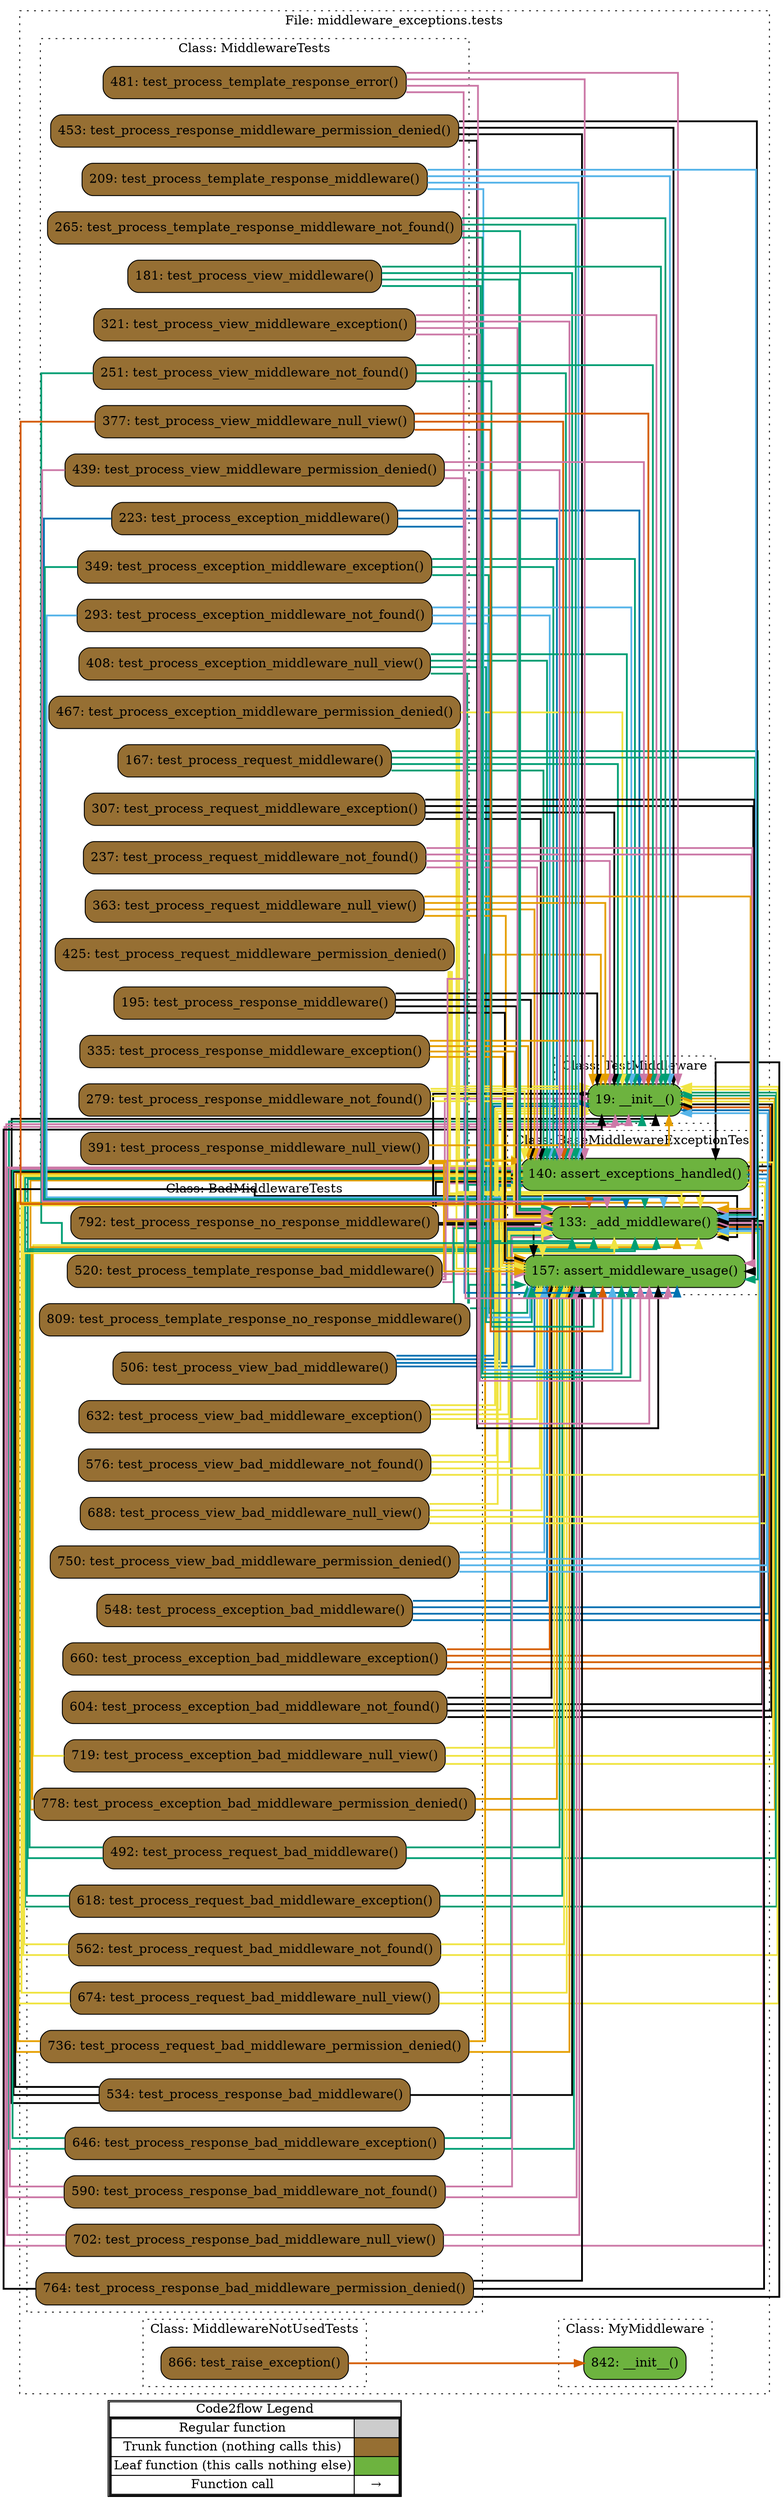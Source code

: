 digraph G {
concentrate=true;
splines="ortho";
rankdir="LR";
subgraph legend{
    rank = min;
    label = "legend";
    Legend [shape=none, margin=0, label = <
        <table cellspacing="0" cellpadding="0" border="1"><tr><td>Code2flow Legend</td></tr><tr><td>
        <table cellspacing="0">
        <tr><td>Regular function</td><td width="50px" bgcolor='#cccccc'></td></tr>
        <tr><td>Trunk function (nothing calls this)</td><td bgcolor='#966F33'></td></tr>
        <tr><td>Leaf function (this calls nothing else)</td><td bgcolor='#6db33f'></td></tr>
        <tr><td>Function call</td><td><font color='black'>&#8594;</font></td></tr>
        </table></td></tr></table>
        >];
}node_a1a4adbd [label="548: test_process_exception_bad_middleware()" name="middleware_exceptions.tests::BadMiddlewareTests.test_process_exception_bad_middleware" shape="rect" style="rounded,filled" fillcolor="#966F33" ];
node_92045596 [label="660: test_process_exception_bad_middleware_exception()" name="middleware_exceptions.tests::BadMiddlewareTests.test_process_exception_bad_middleware_exception" shape="rect" style="rounded,filled" fillcolor="#966F33" ];
node_4102c5c0 [label="604: test_process_exception_bad_middleware_not_found()" name="middleware_exceptions.tests::BadMiddlewareTests.test_process_exception_bad_middleware_not_found" shape="rect" style="rounded,filled" fillcolor="#966F33" ];
node_a0e74aec [label="719: test_process_exception_bad_middleware_null_view()" name="middleware_exceptions.tests::BadMiddlewareTests.test_process_exception_bad_middleware_null_view" shape="rect" style="rounded,filled" fillcolor="#966F33" ];
node_9c10b5d9 [label="778: test_process_exception_bad_middleware_permission_denied()" name="middleware_exceptions.tests::BadMiddlewareTests.test_process_exception_bad_middleware_permission_denied" shape="rect" style="rounded,filled" fillcolor="#966F33" ];
node_38003a8b [label="492: test_process_request_bad_middleware()" name="middleware_exceptions.tests::BadMiddlewareTests.test_process_request_bad_middleware" shape="rect" style="rounded,filled" fillcolor="#966F33" ];
node_abecf883 [label="618: test_process_request_bad_middleware_exception()" name="middleware_exceptions.tests::BadMiddlewareTests.test_process_request_bad_middleware_exception" shape="rect" style="rounded,filled" fillcolor="#966F33" ];
node_b039e324 [label="562: test_process_request_bad_middleware_not_found()" name="middleware_exceptions.tests::BadMiddlewareTests.test_process_request_bad_middleware_not_found" shape="rect" style="rounded,filled" fillcolor="#966F33" ];
node_eea18a6c [label="674: test_process_request_bad_middleware_null_view()" name="middleware_exceptions.tests::BadMiddlewareTests.test_process_request_bad_middleware_null_view" shape="rect" style="rounded,filled" fillcolor="#966F33" ];
node_2c0564c9 [label="736: test_process_request_bad_middleware_permission_denied()" name="middleware_exceptions.tests::BadMiddlewareTests.test_process_request_bad_middleware_permission_denied" shape="rect" style="rounded,filled" fillcolor="#966F33" ];
node_95fce6c0 [label="534: test_process_response_bad_middleware()" name="middleware_exceptions.tests::BadMiddlewareTests.test_process_response_bad_middleware" shape="rect" style="rounded,filled" fillcolor="#966F33" ];
node_7df560b3 [label="646: test_process_response_bad_middleware_exception()" name="middleware_exceptions.tests::BadMiddlewareTests.test_process_response_bad_middleware_exception" shape="rect" style="rounded,filled" fillcolor="#966F33" ];
node_b8b5d4e7 [label="590: test_process_response_bad_middleware_not_found()" name="middleware_exceptions.tests::BadMiddlewareTests.test_process_response_bad_middleware_not_found" shape="rect" style="rounded,filled" fillcolor="#966F33" ];
node_1c6b90e7 [label="702: test_process_response_bad_middleware_null_view()" name="middleware_exceptions.tests::BadMiddlewareTests.test_process_response_bad_middleware_null_view" shape="rect" style="rounded,filled" fillcolor="#966F33" ];
node_07f5e930 [label="764: test_process_response_bad_middleware_permission_denied()" name="middleware_exceptions.tests::BadMiddlewareTests.test_process_response_bad_middleware_permission_denied" shape="rect" style="rounded,filled" fillcolor="#966F33" ];
node_7a080e78 [label="792: test_process_response_no_response_middleware()" name="middleware_exceptions.tests::BadMiddlewareTests.test_process_response_no_response_middleware" shape="rect" style="rounded,filled" fillcolor="#966F33" ];
node_668b87ff [label="520: test_process_template_response_bad_middleware()" name="middleware_exceptions.tests::BadMiddlewareTests.test_process_template_response_bad_middleware" shape="rect" style="rounded,filled" fillcolor="#966F33" ];
node_8d61ffa3 [label="809: test_process_template_response_no_response_middleware()" name="middleware_exceptions.tests::BadMiddlewareTests.test_process_template_response_no_response_middleware" shape="rect" style="rounded,filled" fillcolor="#966F33" ];
node_44ce367d [label="506: test_process_view_bad_middleware()" name="middleware_exceptions.tests::BadMiddlewareTests.test_process_view_bad_middleware" shape="rect" style="rounded,filled" fillcolor="#966F33" ];
node_f8c9ba04 [label="632: test_process_view_bad_middleware_exception()" name="middleware_exceptions.tests::BadMiddlewareTests.test_process_view_bad_middleware_exception" shape="rect" style="rounded,filled" fillcolor="#966F33" ];
node_71a3476c [label="576: test_process_view_bad_middleware_not_found()" name="middleware_exceptions.tests::BadMiddlewareTests.test_process_view_bad_middleware_not_found" shape="rect" style="rounded,filled" fillcolor="#966F33" ];
node_9e7cbeb4 [label="688: test_process_view_bad_middleware_null_view()" name="middleware_exceptions.tests::BadMiddlewareTests.test_process_view_bad_middleware_null_view" shape="rect" style="rounded,filled" fillcolor="#966F33" ];
node_d981b0a2 [label="750: test_process_view_bad_middleware_permission_denied()" name="middleware_exceptions.tests::BadMiddlewareTests.test_process_view_bad_middleware_permission_denied" shape="rect" style="rounded,filled" fillcolor="#966F33" ];
node_3ff792a6 [label="133: _add_middleware()" name="middleware_exceptions.tests::BaseMiddlewareExceptionTest._add_middleware" shape="rect" style="rounded,filled" fillcolor="#6db33f" ];
node_ff1820e3 [label="140: assert_exceptions_handled()" name="middleware_exceptions.tests::BaseMiddlewareExceptionTest.assert_exceptions_handled" shape="rect" style="rounded,filled" fillcolor="#6db33f" ];
node_ec3d7e6e [label="157: assert_middleware_usage()" name="middleware_exceptions.tests::BaseMiddlewareExceptionTest.assert_middleware_usage" shape="rect" style="rounded,filled" fillcolor="#6db33f" ];
node_0e6f78c6 [label="866: test_raise_exception()" name="middleware_exceptions.tests::MiddlewareNotUsedTests.test_raise_exception" shape="rect" style="rounded,filled" fillcolor="#966F33" ];
node_dbf10e55 [label="223: test_process_exception_middleware()" name="middleware_exceptions.tests::MiddlewareTests.test_process_exception_middleware" shape="rect" style="rounded,filled" fillcolor="#966F33" ];
node_970382e3 [label="349: test_process_exception_middleware_exception()" name="middleware_exceptions.tests::MiddlewareTests.test_process_exception_middleware_exception" shape="rect" style="rounded,filled" fillcolor="#966F33" ];
node_763c4912 [label="293: test_process_exception_middleware_not_found()" name="middleware_exceptions.tests::MiddlewareTests.test_process_exception_middleware_not_found" shape="rect" style="rounded,filled" fillcolor="#966F33" ];
node_9b7d324b [label="408: test_process_exception_middleware_null_view()" name="middleware_exceptions.tests::MiddlewareTests.test_process_exception_middleware_null_view" shape="rect" style="rounded,filled" fillcolor="#966F33" ];
node_dc16846c [label="467: test_process_exception_middleware_permission_denied()" name="middleware_exceptions.tests::MiddlewareTests.test_process_exception_middleware_permission_denied" shape="rect" style="rounded,filled" fillcolor="#966F33" ];
node_d23210cb [label="167: test_process_request_middleware()" name="middleware_exceptions.tests::MiddlewareTests.test_process_request_middleware" shape="rect" style="rounded,filled" fillcolor="#966F33" ];
node_90bc9598 [label="307: test_process_request_middleware_exception()" name="middleware_exceptions.tests::MiddlewareTests.test_process_request_middleware_exception" shape="rect" style="rounded,filled" fillcolor="#966F33" ];
node_c4c19417 [label="237: test_process_request_middleware_not_found()" name="middleware_exceptions.tests::MiddlewareTests.test_process_request_middleware_not_found" shape="rect" style="rounded,filled" fillcolor="#966F33" ];
node_cc6923e9 [label="363: test_process_request_middleware_null_view()" name="middleware_exceptions.tests::MiddlewareTests.test_process_request_middleware_null_view" shape="rect" style="rounded,filled" fillcolor="#966F33" ];
node_c55c397c [label="425: test_process_request_middleware_permission_denied()" name="middleware_exceptions.tests::MiddlewareTests.test_process_request_middleware_permission_denied" shape="rect" style="rounded,filled" fillcolor="#966F33" ];
node_455d2c70 [label="195: test_process_response_middleware()" name="middleware_exceptions.tests::MiddlewareTests.test_process_response_middleware" shape="rect" style="rounded,filled" fillcolor="#966F33" ];
node_6f09d9b9 [label="335: test_process_response_middleware_exception()" name="middleware_exceptions.tests::MiddlewareTests.test_process_response_middleware_exception" shape="rect" style="rounded,filled" fillcolor="#966F33" ];
node_731dff1c [label="279: test_process_response_middleware_not_found()" name="middleware_exceptions.tests::MiddlewareTests.test_process_response_middleware_not_found" shape="rect" style="rounded,filled" fillcolor="#966F33" ];
node_d5752a99 [label="391: test_process_response_middleware_null_view()" name="middleware_exceptions.tests::MiddlewareTests.test_process_response_middleware_null_view" shape="rect" style="rounded,filled" fillcolor="#966F33" ];
node_38145100 [label="453: test_process_response_middleware_permission_denied()" name="middleware_exceptions.tests::MiddlewareTests.test_process_response_middleware_permission_denied" shape="rect" style="rounded,filled" fillcolor="#966F33" ];
node_95af6e5f [label="481: test_process_template_response_error()" name="middleware_exceptions.tests::MiddlewareTests.test_process_template_response_error" shape="rect" style="rounded,filled" fillcolor="#966F33" ];
node_c323cafa [label="209: test_process_template_response_middleware()" name="middleware_exceptions.tests::MiddlewareTests.test_process_template_response_middleware" shape="rect" style="rounded,filled" fillcolor="#966F33" ];
node_5816cfc3 [label="265: test_process_template_response_middleware_not_found()" name="middleware_exceptions.tests::MiddlewareTests.test_process_template_response_middleware_not_found" shape="rect" style="rounded,filled" fillcolor="#966F33" ];
node_fc9e0f53 [label="181: test_process_view_middleware()" name="middleware_exceptions.tests::MiddlewareTests.test_process_view_middleware" shape="rect" style="rounded,filled" fillcolor="#966F33" ];
node_22186e9f [label="321: test_process_view_middleware_exception()" name="middleware_exceptions.tests::MiddlewareTests.test_process_view_middleware_exception" shape="rect" style="rounded,filled" fillcolor="#966F33" ];
node_58fbf73b [label="251: test_process_view_middleware_not_found()" name="middleware_exceptions.tests::MiddlewareTests.test_process_view_middleware_not_found" shape="rect" style="rounded,filled" fillcolor="#966F33" ];
node_bb06f06e [label="377: test_process_view_middleware_null_view()" name="middleware_exceptions.tests::MiddlewareTests.test_process_view_middleware_null_view" shape="rect" style="rounded,filled" fillcolor="#966F33" ];
node_d10e8db7 [label="439: test_process_view_middleware_permission_denied()" name="middleware_exceptions.tests::MiddlewareTests.test_process_view_middleware_permission_denied" shape="rect" style="rounded,filled" fillcolor="#966F33" ];
node_63b37b86 [label="842: __init__()" name="middleware_exceptions.tests::MyMiddleware.__init__" shape="rect" style="rounded,filled" fillcolor="#6db33f" ];
node_303cf1c8 [label="19: __init__()" name="middleware_exceptions.tests::TestMiddleware.__init__" shape="rect" style="rounded,filled" fillcolor="#6db33f" ];
node_a1a4adbd -> node_3ff792a6 [color="#0072B2" penwidth="2"];
node_a1a4adbd -> node_3ff792a6 [color="#0072B2" penwidth="2"];
node_a1a4adbd -> node_3ff792a6 [color="#0072B2" penwidth="2"];
node_a1a4adbd -> node_ff1820e3 [color="#0072B2" penwidth="2"];
node_a1a4adbd -> node_ec3d7e6e [color="#0072B2" penwidth="2"];
node_a1a4adbd -> node_ec3d7e6e [color="#0072B2" penwidth="2"];
node_a1a4adbd -> node_ec3d7e6e [color="#0072B2" penwidth="2"];
node_a1a4adbd -> node_303cf1c8 [color="#0072B2" penwidth="2"];
node_a1a4adbd -> node_303cf1c8 [color="#0072B2" penwidth="2"];
node_92045596 -> node_3ff792a6 [color="#D55E00" penwidth="2"];
node_92045596 -> node_3ff792a6 [color="#D55E00" penwidth="2"];
node_92045596 -> node_3ff792a6 [color="#D55E00" penwidth="2"];
node_92045596 -> node_ff1820e3 [color="#D55E00" penwidth="2"];
node_92045596 -> node_ec3d7e6e [color="#D55E00" penwidth="2"];
node_92045596 -> node_ec3d7e6e [color="#D55E00" penwidth="2"];
node_92045596 -> node_ec3d7e6e [color="#D55E00" penwidth="2"];
node_92045596 -> node_303cf1c8 [color="#D55E00" penwidth="2"];
node_92045596 -> node_303cf1c8 [color="#D55E00" penwidth="2"];
node_4102c5c0 -> node_3ff792a6 [color="#000000" penwidth="2"];
node_4102c5c0 -> node_3ff792a6 [color="#000000" penwidth="2"];
node_4102c5c0 -> node_3ff792a6 [color="#000000" penwidth="2"];
node_4102c5c0 -> node_ff1820e3 [color="#000000" penwidth="2"];
node_4102c5c0 -> node_ec3d7e6e [color="#000000" penwidth="2"];
node_4102c5c0 -> node_ec3d7e6e [color="#000000" penwidth="2"];
node_4102c5c0 -> node_ec3d7e6e [color="#000000" penwidth="2"];
node_4102c5c0 -> node_303cf1c8 [color="#000000" penwidth="2"];
node_4102c5c0 -> node_303cf1c8 [color="#000000" penwidth="2"];
node_a0e74aec -> node_3ff792a6 [color="#F0E442" penwidth="2"];
node_a0e74aec -> node_3ff792a6 [color="#F0E442" penwidth="2"];
node_a0e74aec -> node_3ff792a6 [color="#F0E442" penwidth="2"];
node_a0e74aec -> node_ff1820e3 [color="#F0E442" penwidth="2"];
node_a0e74aec -> node_ec3d7e6e [color="#F0E442" penwidth="2"];
node_a0e74aec -> node_ec3d7e6e [color="#F0E442" penwidth="2"];
node_a0e74aec -> node_ec3d7e6e [color="#F0E442" penwidth="2"];
node_a0e74aec -> node_303cf1c8 [color="#F0E442" penwidth="2"];
node_a0e74aec -> node_303cf1c8 [color="#F0E442" penwidth="2"];
node_9c10b5d9 -> node_3ff792a6 [color="#E69F00" penwidth="2"];
node_9c10b5d9 -> node_3ff792a6 [color="#E69F00" penwidth="2"];
node_9c10b5d9 -> node_3ff792a6 [color="#E69F00" penwidth="2"];
node_9c10b5d9 -> node_ff1820e3 [color="#E69F00" penwidth="2"];
node_9c10b5d9 -> node_ec3d7e6e [color="#E69F00" penwidth="2"];
node_9c10b5d9 -> node_ec3d7e6e [color="#E69F00" penwidth="2"];
node_9c10b5d9 -> node_ec3d7e6e [color="#E69F00" penwidth="2"];
node_9c10b5d9 -> node_303cf1c8 [color="#E69F00" penwidth="2"];
node_9c10b5d9 -> node_303cf1c8 [color="#E69F00" penwidth="2"];
node_38003a8b -> node_3ff792a6 [color="#009E73" penwidth="2"];
node_38003a8b -> node_3ff792a6 [color="#009E73" penwidth="2"];
node_38003a8b -> node_3ff792a6 [color="#009E73" penwidth="2"];
node_38003a8b -> node_ff1820e3 [color="#009E73" penwidth="2"];
node_38003a8b -> node_ec3d7e6e [color="#009E73" penwidth="2"];
node_38003a8b -> node_ec3d7e6e [color="#009E73" penwidth="2"];
node_38003a8b -> node_ec3d7e6e [color="#009E73" penwidth="2"];
node_38003a8b -> node_303cf1c8 [color="#009E73" penwidth="2"];
node_38003a8b -> node_303cf1c8 [color="#009E73" penwidth="2"];
node_abecf883 -> node_3ff792a6 [color="#009E73" penwidth="2"];
node_abecf883 -> node_3ff792a6 [color="#009E73" penwidth="2"];
node_abecf883 -> node_3ff792a6 [color="#009E73" penwidth="2"];
node_abecf883 -> node_ff1820e3 [color="#009E73" penwidth="2"];
node_abecf883 -> node_ec3d7e6e [color="#009E73" penwidth="2"];
node_abecf883 -> node_ec3d7e6e [color="#009E73" penwidth="2"];
node_abecf883 -> node_ec3d7e6e [color="#009E73" penwidth="2"];
node_abecf883 -> node_303cf1c8 [color="#009E73" penwidth="2"];
node_abecf883 -> node_303cf1c8 [color="#009E73" penwidth="2"];
node_b039e324 -> node_3ff792a6 [color="#F0E442" penwidth="2"];
node_b039e324 -> node_3ff792a6 [color="#F0E442" penwidth="2"];
node_b039e324 -> node_3ff792a6 [color="#F0E442" penwidth="2"];
node_b039e324 -> node_ff1820e3 [color="#F0E442" penwidth="2"];
node_b039e324 -> node_ec3d7e6e [color="#F0E442" penwidth="2"];
node_b039e324 -> node_ec3d7e6e [color="#F0E442" penwidth="2"];
node_b039e324 -> node_ec3d7e6e [color="#F0E442" penwidth="2"];
node_b039e324 -> node_303cf1c8 [color="#F0E442" penwidth="2"];
node_b039e324 -> node_303cf1c8 [color="#F0E442" penwidth="2"];
node_eea18a6c -> node_3ff792a6 [color="#F0E442" penwidth="2"];
node_eea18a6c -> node_3ff792a6 [color="#F0E442" penwidth="2"];
node_eea18a6c -> node_3ff792a6 [color="#F0E442" penwidth="2"];
node_eea18a6c -> node_ff1820e3 [color="#F0E442" penwidth="2"];
node_eea18a6c -> node_ec3d7e6e [color="#F0E442" penwidth="2"];
node_eea18a6c -> node_ec3d7e6e [color="#F0E442" penwidth="2"];
node_eea18a6c -> node_ec3d7e6e [color="#F0E442" penwidth="2"];
node_eea18a6c -> node_303cf1c8 [color="#F0E442" penwidth="2"];
node_eea18a6c -> node_303cf1c8 [color="#F0E442" penwidth="2"];
node_2c0564c9 -> node_3ff792a6 [color="#E69F00" penwidth="2"];
node_2c0564c9 -> node_3ff792a6 [color="#E69F00" penwidth="2"];
node_2c0564c9 -> node_3ff792a6 [color="#E69F00" penwidth="2"];
node_2c0564c9 -> node_ff1820e3 [color="#E69F00" penwidth="2"];
node_2c0564c9 -> node_ec3d7e6e [color="#E69F00" penwidth="2"];
node_2c0564c9 -> node_ec3d7e6e [color="#E69F00" penwidth="2"];
node_2c0564c9 -> node_ec3d7e6e [color="#E69F00" penwidth="2"];
node_2c0564c9 -> node_303cf1c8 [color="#E69F00" penwidth="2"];
node_2c0564c9 -> node_303cf1c8 [color="#E69F00" penwidth="2"];
node_95fce6c0 -> node_3ff792a6 [color="#000000" penwidth="2"];
node_95fce6c0 -> node_3ff792a6 [color="#000000" penwidth="2"];
node_95fce6c0 -> node_3ff792a6 [color="#000000" penwidth="2"];
node_95fce6c0 -> node_ff1820e3 [color="#000000" penwidth="2"];
node_95fce6c0 -> node_ec3d7e6e [color="#000000" penwidth="2"];
node_95fce6c0 -> node_ec3d7e6e [color="#000000" penwidth="2"];
node_95fce6c0 -> node_ec3d7e6e [color="#000000" penwidth="2"];
node_95fce6c0 -> node_303cf1c8 [color="#000000" penwidth="2"];
node_95fce6c0 -> node_303cf1c8 [color="#000000" penwidth="2"];
node_7df560b3 -> node_3ff792a6 [color="#009E73" penwidth="2"];
node_7df560b3 -> node_3ff792a6 [color="#009E73" penwidth="2"];
node_7df560b3 -> node_3ff792a6 [color="#009E73" penwidth="2"];
node_7df560b3 -> node_ff1820e3 [color="#009E73" penwidth="2"];
node_7df560b3 -> node_ec3d7e6e [color="#009E73" penwidth="2"];
node_7df560b3 -> node_ec3d7e6e [color="#009E73" penwidth="2"];
node_7df560b3 -> node_ec3d7e6e [color="#009E73" penwidth="2"];
node_7df560b3 -> node_303cf1c8 [color="#009E73" penwidth="2"];
node_7df560b3 -> node_303cf1c8 [color="#009E73" penwidth="2"];
node_b8b5d4e7 -> node_3ff792a6 [color="#CC79A7" penwidth="2"];
node_b8b5d4e7 -> node_3ff792a6 [color="#CC79A7" penwidth="2"];
node_b8b5d4e7 -> node_3ff792a6 [color="#CC79A7" penwidth="2"];
node_b8b5d4e7 -> node_ff1820e3 [color="#CC79A7" penwidth="2"];
node_b8b5d4e7 -> node_ec3d7e6e [color="#CC79A7" penwidth="2"];
node_b8b5d4e7 -> node_ec3d7e6e [color="#CC79A7" penwidth="2"];
node_b8b5d4e7 -> node_ec3d7e6e [color="#CC79A7" penwidth="2"];
node_b8b5d4e7 -> node_303cf1c8 [color="#CC79A7" penwidth="2"];
node_b8b5d4e7 -> node_303cf1c8 [color="#CC79A7" penwidth="2"];
node_1c6b90e7 -> node_3ff792a6 [color="#CC79A7" penwidth="2"];
node_1c6b90e7 -> node_3ff792a6 [color="#CC79A7" penwidth="2"];
node_1c6b90e7 -> node_3ff792a6 [color="#CC79A7" penwidth="2"];
node_1c6b90e7 -> node_ff1820e3 [color="#CC79A7" penwidth="2"];
node_1c6b90e7 -> node_ec3d7e6e [color="#CC79A7" penwidth="2"];
node_1c6b90e7 -> node_ec3d7e6e [color="#CC79A7" penwidth="2"];
node_1c6b90e7 -> node_ec3d7e6e [color="#CC79A7" penwidth="2"];
node_1c6b90e7 -> node_303cf1c8 [color="#CC79A7" penwidth="2"];
node_1c6b90e7 -> node_303cf1c8 [color="#CC79A7" penwidth="2"];
node_07f5e930 -> node_3ff792a6 [color="#000000" penwidth="2"];
node_07f5e930 -> node_3ff792a6 [color="#000000" penwidth="2"];
node_07f5e930 -> node_3ff792a6 [color="#000000" penwidth="2"];
node_07f5e930 -> node_ff1820e3 [color="#000000" penwidth="2"];
node_07f5e930 -> node_ec3d7e6e [color="#000000" penwidth="2"];
node_07f5e930 -> node_ec3d7e6e [color="#000000" penwidth="2"];
node_07f5e930 -> node_ec3d7e6e [color="#000000" penwidth="2"];
node_07f5e930 -> node_303cf1c8 [color="#000000" penwidth="2"];
node_07f5e930 -> node_303cf1c8 [color="#000000" penwidth="2"];
node_7a080e78 -> node_3ff792a6 [color="#000000" penwidth="2"];
node_7a080e78 -> node_3ff792a6 [color="#000000" penwidth="2"];
node_7a080e78 -> node_3ff792a6 [color="#000000" penwidth="2"];
node_7a080e78 -> node_ff1820e3 [color="#000000" penwidth="2"];
node_7a080e78 -> node_ec3d7e6e [color="#000000" penwidth="2"];
node_7a080e78 -> node_ec3d7e6e [color="#000000" penwidth="2"];
node_7a080e78 -> node_ec3d7e6e [color="#000000" penwidth="2"];
node_7a080e78 -> node_303cf1c8 [color="#000000" penwidth="2"];
node_7a080e78 -> node_303cf1c8 [color="#000000" penwidth="2"];
node_668b87ff -> node_3ff792a6 [color="#CC79A7" penwidth="2"];
node_668b87ff -> node_3ff792a6 [color="#CC79A7" penwidth="2"];
node_668b87ff -> node_3ff792a6 [color="#CC79A7" penwidth="2"];
node_668b87ff -> node_ff1820e3 [color="#CC79A7" penwidth="2"];
node_668b87ff -> node_ec3d7e6e [color="#CC79A7" penwidth="2"];
node_668b87ff -> node_ec3d7e6e [color="#CC79A7" penwidth="2"];
node_668b87ff -> node_ec3d7e6e [color="#CC79A7" penwidth="2"];
node_668b87ff -> node_303cf1c8 [color="#CC79A7" penwidth="2"];
node_668b87ff -> node_303cf1c8 [color="#CC79A7" penwidth="2"];
node_8d61ffa3 -> node_3ff792a6 [color="#009E73" penwidth="2"];
node_8d61ffa3 -> node_3ff792a6 [color="#009E73" penwidth="2"];
node_8d61ffa3 -> node_3ff792a6 [color="#009E73" penwidth="2"];
node_8d61ffa3 -> node_ff1820e3 [color="#009E73" penwidth="2"];
node_8d61ffa3 -> node_ec3d7e6e [color="#009E73" penwidth="2"];
node_8d61ffa3 -> node_ec3d7e6e [color="#009E73" penwidth="2"];
node_8d61ffa3 -> node_ec3d7e6e [color="#009E73" penwidth="2"];
node_8d61ffa3 -> node_303cf1c8 [color="#009E73" penwidth="2"];
node_8d61ffa3 -> node_303cf1c8 [color="#009E73" penwidth="2"];
node_44ce367d -> node_3ff792a6 [color="#0072B2" penwidth="2"];
node_44ce367d -> node_3ff792a6 [color="#0072B2" penwidth="2"];
node_44ce367d -> node_3ff792a6 [color="#0072B2" penwidth="2"];
node_44ce367d -> node_ff1820e3 [color="#0072B2" penwidth="2"];
node_44ce367d -> node_ec3d7e6e [color="#0072B2" penwidth="2"];
node_44ce367d -> node_ec3d7e6e [color="#0072B2" penwidth="2"];
node_44ce367d -> node_ec3d7e6e [color="#0072B2" penwidth="2"];
node_44ce367d -> node_303cf1c8 [color="#0072B2" penwidth="2"];
node_44ce367d -> node_303cf1c8 [color="#0072B2" penwidth="2"];
node_f8c9ba04 -> node_3ff792a6 [color="#F0E442" penwidth="2"];
node_f8c9ba04 -> node_3ff792a6 [color="#F0E442" penwidth="2"];
node_f8c9ba04 -> node_3ff792a6 [color="#F0E442" penwidth="2"];
node_f8c9ba04 -> node_ff1820e3 [color="#F0E442" penwidth="2"];
node_f8c9ba04 -> node_ec3d7e6e [color="#F0E442" penwidth="2"];
node_f8c9ba04 -> node_ec3d7e6e [color="#F0E442" penwidth="2"];
node_f8c9ba04 -> node_ec3d7e6e [color="#F0E442" penwidth="2"];
node_f8c9ba04 -> node_303cf1c8 [color="#F0E442" penwidth="2"];
node_f8c9ba04 -> node_303cf1c8 [color="#F0E442" penwidth="2"];
node_71a3476c -> node_3ff792a6 [color="#F0E442" penwidth="2"];
node_71a3476c -> node_3ff792a6 [color="#F0E442" penwidth="2"];
node_71a3476c -> node_3ff792a6 [color="#F0E442" penwidth="2"];
node_71a3476c -> node_ff1820e3 [color="#F0E442" penwidth="2"];
node_71a3476c -> node_ec3d7e6e [color="#F0E442" penwidth="2"];
node_71a3476c -> node_ec3d7e6e [color="#F0E442" penwidth="2"];
node_71a3476c -> node_ec3d7e6e [color="#F0E442" penwidth="2"];
node_71a3476c -> node_303cf1c8 [color="#F0E442" penwidth="2"];
node_71a3476c -> node_303cf1c8 [color="#F0E442" penwidth="2"];
node_9e7cbeb4 -> node_3ff792a6 [color="#F0E442" penwidth="2"];
node_9e7cbeb4 -> node_3ff792a6 [color="#F0E442" penwidth="2"];
node_9e7cbeb4 -> node_3ff792a6 [color="#F0E442" penwidth="2"];
node_9e7cbeb4 -> node_ff1820e3 [color="#F0E442" penwidth="2"];
node_9e7cbeb4 -> node_ec3d7e6e [color="#F0E442" penwidth="2"];
node_9e7cbeb4 -> node_ec3d7e6e [color="#F0E442" penwidth="2"];
node_9e7cbeb4 -> node_ec3d7e6e [color="#F0E442" penwidth="2"];
node_9e7cbeb4 -> node_303cf1c8 [color="#F0E442" penwidth="2"];
node_9e7cbeb4 -> node_303cf1c8 [color="#F0E442" penwidth="2"];
node_d981b0a2 -> node_3ff792a6 [color="#56B4E9" penwidth="2"];
node_d981b0a2 -> node_3ff792a6 [color="#56B4E9" penwidth="2"];
node_d981b0a2 -> node_3ff792a6 [color="#56B4E9" penwidth="2"];
node_d981b0a2 -> node_ff1820e3 [color="#56B4E9" penwidth="2"];
node_d981b0a2 -> node_ec3d7e6e [color="#56B4E9" penwidth="2"];
node_d981b0a2 -> node_ec3d7e6e [color="#56B4E9" penwidth="2"];
node_d981b0a2 -> node_ec3d7e6e [color="#56B4E9" penwidth="2"];
node_d981b0a2 -> node_303cf1c8 [color="#56B4E9" penwidth="2"];
node_d981b0a2 -> node_303cf1c8 [color="#56B4E9" penwidth="2"];
node_0e6f78c6 -> node_63b37b86 [color="#D55E00" penwidth="2"];
node_dbf10e55 -> node_3ff792a6 [color="#0072B2" penwidth="2"];
node_dbf10e55 -> node_3ff792a6 [color="#0072B2" penwidth="2"];
node_dbf10e55 -> node_3ff792a6 [color="#0072B2" penwidth="2"];
node_dbf10e55 -> node_ff1820e3 [color="#0072B2" penwidth="2"];
node_dbf10e55 -> node_ec3d7e6e [color="#0072B2" penwidth="2"];
node_dbf10e55 -> node_ec3d7e6e [color="#0072B2" penwidth="2"];
node_dbf10e55 -> node_ec3d7e6e [color="#0072B2" penwidth="2"];
node_dbf10e55 -> node_303cf1c8 [color="#0072B2" penwidth="2"];
node_dbf10e55 -> node_303cf1c8 [color="#0072B2" penwidth="2"];
node_970382e3 -> node_3ff792a6 [color="#009E73" penwidth="2"];
node_970382e3 -> node_3ff792a6 [color="#009E73" penwidth="2"];
node_970382e3 -> node_3ff792a6 [color="#009E73" penwidth="2"];
node_970382e3 -> node_ff1820e3 [color="#009E73" penwidth="2"];
node_970382e3 -> node_ec3d7e6e [color="#009E73" penwidth="2"];
node_970382e3 -> node_ec3d7e6e [color="#009E73" penwidth="2"];
node_970382e3 -> node_ec3d7e6e [color="#009E73" penwidth="2"];
node_970382e3 -> node_303cf1c8 [color="#009E73" penwidth="2"];
node_970382e3 -> node_303cf1c8 [color="#009E73" penwidth="2"];
node_763c4912 -> node_3ff792a6 [color="#56B4E9" penwidth="2"];
node_763c4912 -> node_3ff792a6 [color="#56B4E9" penwidth="2"];
node_763c4912 -> node_3ff792a6 [color="#56B4E9" penwidth="2"];
node_763c4912 -> node_ff1820e3 [color="#56B4E9" penwidth="2"];
node_763c4912 -> node_ec3d7e6e [color="#56B4E9" penwidth="2"];
node_763c4912 -> node_ec3d7e6e [color="#56B4E9" penwidth="2"];
node_763c4912 -> node_ec3d7e6e [color="#56B4E9" penwidth="2"];
node_763c4912 -> node_303cf1c8 [color="#56B4E9" penwidth="2"];
node_763c4912 -> node_303cf1c8 [color="#56B4E9" penwidth="2"];
node_9b7d324b -> node_3ff792a6 [color="#009E73" penwidth="2"];
node_9b7d324b -> node_3ff792a6 [color="#009E73" penwidth="2"];
node_9b7d324b -> node_3ff792a6 [color="#009E73" penwidth="2"];
node_9b7d324b -> node_ff1820e3 [color="#009E73" penwidth="2"];
node_9b7d324b -> node_ec3d7e6e [color="#009E73" penwidth="2"];
node_9b7d324b -> node_ec3d7e6e [color="#009E73" penwidth="2"];
node_9b7d324b -> node_ec3d7e6e [color="#009E73" penwidth="2"];
node_9b7d324b -> node_303cf1c8 [color="#009E73" penwidth="2"];
node_9b7d324b -> node_303cf1c8 [color="#009E73" penwidth="2"];
node_dc16846c -> node_3ff792a6 [color="#F0E442" penwidth="2"];
node_dc16846c -> node_3ff792a6 [color="#F0E442" penwidth="2"];
node_dc16846c -> node_3ff792a6 [color="#F0E442" penwidth="2"];
node_dc16846c -> node_ff1820e3 [color="#F0E442" penwidth="2"];
node_dc16846c -> node_ec3d7e6e [color="#F0E442" penwidth="2"];
node_dc16846c -> node_ec3d7e6e [color="#F0E442" penwidth="2"];
node_dc16846c -> node_ec3d7e6e [color="#F0E442" penwidth="2"];
node_dc16846c -> node_303cf1c8 [color="#F0E442" penwidth="2"];
node_dc16846c -> node_303cf1c8 [color="#F0E442" penwidth="2"];
node_d23210cb -> node_3ff792a6 [color="#009E73" penwidth="2"];
node_d23210cb -> node_3ff792a6 [color="#009E73" penwidth="2"];
node_d23210cb -> node_3ff792a6 [color="#009E73" penwidth="2"];
node_d23210cb -> node_ff1820e3 [color="#009E73" penwidth="2"];
node_d23210cb -> node_ec3d7e6e [color="#009E73" penwidth="2"];
node_d23210cb -> node_ec3d7e6e [color="#009E73" penwidth="2"];
node_d23210cb -> node_ec3d7e6e [color="#009E73" penwidth="2"];
node_d23210cb -> node_303cf1c8 [color="#009E73" penwidth="2"];
node_d23210cb -> node_303cf1c8 [color="#009E73" penwidth="2"];
node_90bc9598 -> node_3ff792a6 [color="#000000" penwidth="2"];
node_90bc9598 -> node_3ff792a6 [color="#000000" penwidth="2"];
node_90bc9598 -> node_3ff792a6 [color="#000000" penwidth="2"];
node_90bc9598 -> node_ff1820e3 [color="#000000" penwidth="2"];
node_90bc9598 -> node_ec3d7e6e [color="#000000" penwidth="2"];
node_90bc9598 -> node_ec3d7e6e [color="#000000" penwidth="2"];
node_90bc9598 -> node_ec3d7e6e [color="#000000" penwidth="2"];
node_90bc9598 -> node_303cf1c8 [color="#000000" penwidth="2"];
node_90bc9598 -> node_303cf1c8 [color="#000000" penwidth="2"];
node_c4c19417 -> node_3ff792a6 [color="#CC79A7" penwidth="2"];
node_c4c19417 -> node_3ff792a6 [color="#CC79A7" penwidth="2"];
node_c4c19417 -> node_3ff792a6 [color="#CC79A7" penwidth="2"];
node_c4c19417 -> node_ff1820e3 [color="#CC79A7" penwidth="2"];
node_c4c19417 -> node_ec3d7e6e [color="#CC79A7" penwidth="2"];
node_c4c19417 -> node_ec3d7e6e [color="#CC79A7" penwidth="2"];
node_c4c19417 -> node_ec3d7e6e [color="#CC79A7" penwidth="2"];
node_c4c19417 -> node_303cf1c8 [color="#CC79A7" penwidth="2"];
node_c4c19417 -> node_303cf1c8 [color="#CC79A7" penwidth="2"];
node_cc6923e9 -> node_3ff792a6 [color="#E69F00" penwidth="2"];
node_cc6923e9 -> node_3ff792a6 [color="#E69F00" penwidth="2"];
node_cc6923e9 -> node_3ff792a6 [color="#E69F00" penwidth="2"];
node_cc6923e9 -> node_ff1820e3 [color="#E69F00" penwidth="2"];
node_cc6923e9 -> node_ec3d7e6e [color="#E69F00" penwidth="2"];
node_cc6923e9 -> node_ec3d7e6e [color="#E69F00" penwidth="2"];
node_cc6923e9 -> node_ec3d7e6e [color="#E69F00" penwidth="2"];
node_cc6923e9 -> node_303cf1c8 [color="#E69F00" penwidth="2"];
node_cc6923e9 -> node_303cf1c8 [color="#E69F00" penwidth="2"];
node_c55c397c -> node_3ff792a6 [color="#F0E442" penwidth="2"];
node_c55c397c -> node_3ff792a6 [color="#F0E442" penwidth="2"];
node_c55c397c -> node_3ff792a6 [color="#F0E442" penwidth="2"];
node_c55c397c -> node_ff1820e3 [color="#F0E442" penwidth="2"];
node_c55c397c -> node_ec3d7e6e [color="#F0E442" penwidth="2"];
node_c55c397c -> node_ec3d7e6e [color="#F0E442" penwidth="2"];
node_c55c397c -> node_ec3d7e6e [color="#F0E442" penwidth="2"];
node_c55c397c -> node_303cf1c8 [color="#F0E442" penwidth="2"];
node_c55c397c -> node_303cf1c8 [color="#F0E442" penwidth="2"];
node_455d2c70 -> node_3ff792a6 [color="#000000" penwidth="2"];
node_455d2c70 -> node_3ff792a6 [color="#000000" penwidth="2"];
node_455d2c70 -> node_3ff792a6 [color="#000000" penwidth="2"];
node_455d2c70 -> node_ff1820e3 [color="#000000" penwidth="2"];
node_455d2c70 -> node_ec3d7e6e [color="#000000" penwidth="2"];
node_455d2c70 -> node_ec3d7e6e [color="#000000" penwidth="2"];
node_455d2c70 -> node_ec3d7e6e [color="#000000" penwidth="2"];
node_455d2c70 -> node_303cf1c8 [color="#000000" penwidth="2"];
node_455d2c70 -> node_303cf1c8 [color="#000000" penwidth="2"];
node_6f09d9b9 -> node_3ff792a6 [color="#E69F00" penwidth="2"];
node_6f09d9b9 -> node_3ff792a6 [color="#E69F00" penwidth="2"];
node_6f09d9b9 -> node_3ff792a6 [color="#E69F00" penwidth="2"];
node_6f09d9b9 -> node_ff1820e3 [color="#E69F00" penwidth="2"];
node_6f09d9b9 -> node_ec3d7e6e [color="#E69F00" penwidth="2"];
node_6f09d9b9 -> node_ec3d7e6e [color="#E69F00" penwidth="2"];
node_6f09d9b9 -> node_ec3d7e6e [color="#E69F00" penwidth="2"];
node_6f09d9b9 -> node_303cf1c8 [color="#E69F00" penwidth="2"];
node_6f09d9b9 -> node_303cf1c8 [color="#E69F00" penwidth="2"];
node_731dff1c -> node_3ff792a6 [color="#F0E442" penwidth="2"];
node_731dff1c -> node_3ff792a6 [color="#F0E442" penwidth="2"];
node_731dff1c -> node_3ff792a6 [color="#F0E442" penwidth="2"];
node_731dff1c -> node_ff1820e3 [color="#F0E442" penwidth="2"];
node_731dff1c -> node_ec3d7e6e [color="#F0E442" penwidth="2"];
node_731dff1c -> node_ec3d7e6e [color="#F0E442" penwidth="2"];
node_731dff1c -> node_ec3d7e6e [color="#F0E442" penwidth="2"];
node_731dff1c -> node_303cf1c8 [color="#F0E442" penwidth="2"];
node_731dff1c -> node_303cf1c8 [color="#F0E442" penwidth="2"];
node_d5752a99 -> node_3ff792a6 [color="#E69F00" penwidth="2"];
node_d5752a99 -> node_3ff792a6 [color="#E69F00" penwidth="2"];
node_d5752a99 -> node_3ff792a6 [color="#E69F00" penwidth="2"];
node_d5752a99 -> node_ff1820e3 [color="#E69F00" penwidth="2"];
node_d5752a99 -> node_ec3d7e6e [color="#E69F00" penwidth="2"];
node_d5752a99 -> node_ec3d7e6e [color="#E69F00" penwidth="2"];
node_d5752a99 -> node_ec3d7e6e [color="#E69F00" penwidth="2"];
node_d5752a99 -> node_303cf1c8 [color="#E69F00" penwidth="2"];
node_d5752a99 -> node_303cf1c8 [color="#E69F00" penwidth="2"];
node_38145100 -> node_3ff792a6 [color="#000000" penwidth="2"];
node_38145100 -> node_3ff792a6 [color="#000000" penwidth="2"];
node_38145100 -> node_3ff792a6 [color="#000000" penwidth="2"];
node_38145100 -> node_ff1820e3 [color="#000000" penwidth="2"];
node_38145100 -> node_ec3d7e6e [color="#000000" penwidth="2"];
node_38145100 -> node_ec3d7e6e [color="#000000" penwidth="2"];
node_38145100 -> node_ec3d7e6e [color="#000000" penwidth="2"];
node_38145100 -> node_303cf1c8 [color="#000000" penwidth="2"];
node_38145100 -> node_303cf1c8 [color="#000000" penwidth="2"];
node_95af6e5f -> node_3ff792a6 [color="#CC79A7" penwidth="2"];
node_95af6e5f -> node_ff1820e3 [color="#CC79A7" penwidth="2"];
node_95af6e5f -> node_ec3d7e6e [color="#CC79A7" penwidth="2"];
node_95af6e5f -> node_303cf1c8 [color="#CC79A7" penwidth="2"];
node_c323cafa -> node_3ff792a6 [color="#56B4E9" penwidth="2"];
node_c323cafa -> node_3ff792a6 [color="#56B4E9" penwidth="2"];
node_c323cafa -> node_3ff792a6 [color="#56B4E9" penwidth="2"];
node_c323cafa -> node_ff1820e3 [color="#56B4E9" penwidth="2"];
node_c323cafa -> node_ec3d7e6e [color="#56B4E9" penwidth="2"];
node_c323cafa -> node_ec3d7e6e [color="#56B4E9" penwidth="2"];
node_c323cafa -> node_ec3d7e6e [color="#56B4E9" penwidth="2"];
node_c323cafa -> node_303cf1c8 [color="#56B4E9" penwidth="2"];
node_c323cafa -> node_303cf1c8 [color="#56B4E9" penwidth="2"];
node_5816cfc3 -> node_3ff792a6 [color="#009E73" penwidth="2"];
node_5816cfc3 -> node_3ff792a6 [color="#009E73" penwidth="2"];
node_5816cfc3 -> node_3ff792a6 [color="#009E73" penwidth="2"];
node_5816cfc3 -> node_ff1820e3 [color="#009E73" penwidth="2"];
node_5816cfc3 -> node_ec3d7e6e [color="#009E73" penwidth="2"];
node_5816cfc3 -> node_ec3d7e6e [color="#009E73" penwidth="2"];
node_5816cfc3 -> node_ec3d7e6e [color="#009E73" penwidth="2"];
node_5816cfc3 -> node_303cf1c8 [color="#009E73" penwidth="2"];
node_5816cfc3 -> node_303cf1c8 [color="#009E73" penwidth="2"];
node_fc9e0f53 -> node_3ff792a6 [color="#009E73" penwidth="2"];
node_fc9e0f53 -> node_3ff792a6 [color="#009E73" penwidth="2"];
node_fc9e0f53 -> node_3ff792a6 [color="#009E73" penwidth="2"];
node_fc9e0f53 -> node_ff1820e3 [color="#009E73" penwidth="2"];
node_fc9e0f53 -> node_ec3d7e6e [color="#009E73" penwidth="2"];
node_fc9e0f53 -> node_ec3d7e6e [color="#009E73" penwidth="2"];
node_fc9e0f53 -> node_ec3d7e6e [color="#009E73" penwidth="2"];
node_fc9e0f53 -> node_303cf1c8 [color="#009E73" penwidth="2"];
node_fc9e0f53 -> node_303cf1c8 [color="#009E73" penwidth="2"];
node_22186e9f -> node_3ff792a6 [color="#CC79A7" penwidth="2"];
node_22186e9f -> node_3ff792a6 [color="#CC79A7" penwidth="2"];
node_22186e9f -> node_3ff792a6 [color="#CC79A7" penwidth="2"];
node_22186e9f -> node_ff1820e3 [color="#CC79A7" penwidth="2"];
node_22186e9f -> node_ec3d7e6e [color="#CC79A7" penwidth="2"];
node_22186e9f -> node_ec3d7e6e [color="#CC79A7" penwidth="2"];
node_22186e9f -> node_ec3d7e6e [color="#CC79A7" penwidth="2"];
node_22186e9f -> node_303cf1c8 [color="#CC79A7" penwidth="2"];
node_22186e9f -> node_303cf1c8 [color="#CC79A7" penwidth="2"];
node_58fbf73b -> node_3ff792a6 [color="#009E73" penwidth="2"];
node_58fbf73b -> node_3ff792a6 [color="#009E73" penwidth="2"];
node_58fbf73b -> node_3ff792a6 [color="#009E73" penwidth="2"];
node_58fbf73b -> node_ff1820e3 [color="#009E73" penwidth="2"];
node_58fbf73b -> node_ec3d7e6e [color="#009E73" penwidth="2"];
node_58fbf73b -> node_ec3d7e6e [color="#009E73" penwidth="2"];
node_58fbf73b -> node_ec3d7e6e [color="#009E73" penwidth="2"];
node_58fbf73b -> node_303cf1c8 [color="#009E73" penwidth="2"];
node_58fbf73b -> node_303cf1c8 [color="#009E73" penwidth="2"];
node_bb06f06e -> node_3ff792a6 [color="#D55E00" penwidth="2"];
node_bb06f06e -> node_3ff792a6 [color="#D55E00" penwidth="2"];
node_bb06f06e -> node_3ff792a6 [color="#D55E00" penwidth="2"];
node_bb06f06e -> node_ff1820e3 [color="#D55E00" penwidth="2"];
node_bb06f06e -> node_ec3d7e6e [color="#D55E00" penwidth="2"];
node_bb06f06e -> node_ec3d7e6e [color="#D55E00" penwidth="2"];
node_bb06f06e -> node_ec3d7e6e [color="#D55E00" penwidth="2"];
node_bb06f06e -> node_303cf1c8 [color="#D55E00" penwidth="2"];
node_bb06f06e -> node_303cf1c8 [color="#D55E00" penwidth="2"];
node_d10e8db7 -> node_3ff792a6 [color="#CC79A7" penwidth="2"];
node_d10e8db7 -> node_3ff792a6 [color="#CC79A7" penwidth="2"];
node_d10e8db7 -> node_3ff792a6 [color="#CC79A7" penwidth="2"];
node_d10e8db7 -> node_ff1820e3 [color="#CC79A7" penwidth="2"];
node_d10e8db7 -> node_ec3d7e6e [color="#CC79A7" penwidth="2"];
node_d10e8db7 -> node_ec3d7e6e [color="#CC79A7" penwidth="2"];
node_d10e8db7 -> node_ec3d7e6e [color="#CC79A7" penwidth="2"];
node_d10e8db7 -> node_303cf1c8 [color="#CC79A7" penwidth="2"];
node_d10e8db7 -> node_303cf1c8 [color="#CC79A7" penwidth="2"];
subgraph cluster_6e4a39e5 {
    label="File: middleware_exceptions.tests";
    name="middleware_exceptions.tests";
    style="filled";
    graph[style=dotted];
    subgraph cluster_9a06b131 {
        node_303cf1c8;
        label="Class: TestMiddleware";
        name="TestMiddleware";
        style="filled";
        graph[style=dotted];
    };
    subgraph cluster_b4c690ec {
        node_3ff792a6 node_ff1820e3 node_ec3d7e6e;
        label="Class: BaseMiddlewareExceptionTest";
        name="BaseMiddlewareExceptionTest";
        style="filled";
        graph[style=dotted];
    };
    subgraph cluster_84041cc5 {
        node_d23210cb node_fc9e0f53 node_455d2c70 node_c323cafa node_dbf10e55 node_c4c19417 node_58fbf73b node_5816cfc3 node_731dff1c node_763c4912 node_90bc9598 node_22186e9f node_6f09d9b9 node_970382e3 node_cc6923e9 node_bb06f06e node_d5752a99 node_9b7d324b node_c55c397c node_d10e8db7 node_38145100 node_dc16846c node_95af6e5f;
        label="Class: MiddlewareTests";
        name="MiddlewareTests";
        style="filled";
        graph[style=dotted];
    };
    subgraph cluster_6e1b0a07 {
        node_38003a8b node_44ce367d node_668b87ff node_95fce6c0 node_a1a4adbd node_b039e324 node_71a3476c node_b8b5d4e7 node_4102c5c0 node_abecf883 node_f8c9ba04 node_7df560b3 node_92045596 node_eea18a6c node_9e7cbeb4 node_1c6b90e7 node_a0e74aec node_2c0564c9 node_d981b0a2 node_07f5e930 node_9c10b5d9 node_7a080e78 node_8d61ffa3;
        label="Class: BadMiddlewareTests";
        name="BadMiddlewareTests";
        style="filled";
        graph[style=dotted];
    };
    subgraph cluster_6953342c {
        node_63b37b86;
        label="Class: MyMiddleware";
        name="MyMiddleware";
        style="filled";
        graph[style=dotted];
    };
    subgraph cluster_4ff6ba11 {
        node_0e6f78c6;
        label="Class: MiddlewareNotUsedTests";
        name="MiddlewareNotUsedTests";
        style="filled";
        graph[style=dotted];
    };
};
}
